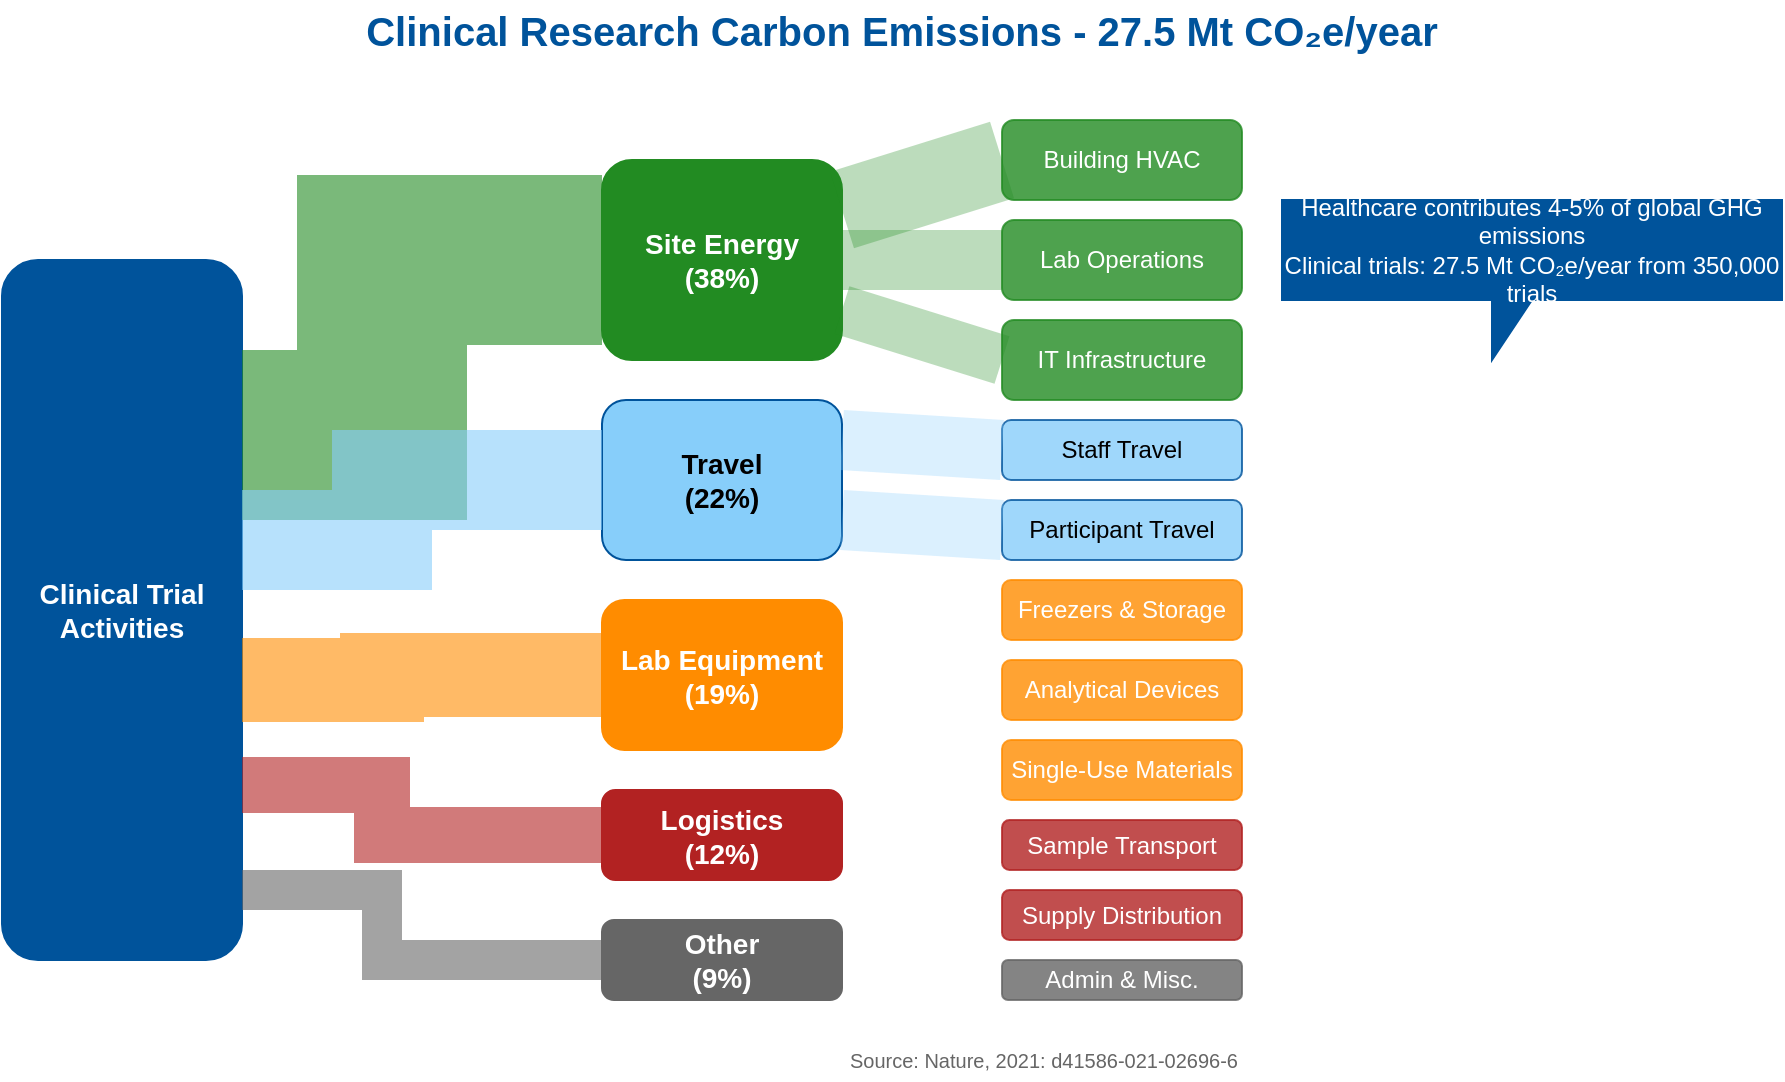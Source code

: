 <mxfile version="21.6.8" type="device">
  <diagram name="Research Emissions Sankey" id="emissions-sankey">
    <mxGraphModel dx="1422" dy="762" grid="1" gridSize="10" guides="1" tooltips="1" connect="1" arrows="1" fold="1" page="1" pageScale="1" pageWidth="1100" pageHeight="850" math="0" shadow="0">
      <root>
        <mxCell id="0" />
        <mxCell id="1" parent="0" />
        
        <!-- Title -->
        <mxCell id="2" value="&lt;font style=&quot;font-size: 20px;&quot;&gt;&lt;b&gt;Clinical Research Carbon Emissions - 27.5 Mt CO₂e/year&lt;/b&gt;&lt;/font&gt;" style="text;html=1;strokeColor=none;fillColor=none;align=center;verticalAlign=middle;whiteSpace=wrap;rounded=0;fontColor=#00539B;" vertex="1" parent="1">
          <mxGeometry x="220" y="20" width="660" height="30" as="geometry" />
        </mxCell>
        
        <!-- Main Source Node -->
        <mxCell id="3" value="&lt;font style=&quot;font-size: 14px;&quot;&gt;&lt;b&gt;Clinical Trial&lt;br&gt;Activities&lt;/b&gt;&lt;/font&gt;" style="rounded=1;whiteSpace=wrap;html=1;fillColor=#00539B;strokeColor=#00539B;fontColor=#FFFFFF;" vertex="1" parent="1">
          <mxGeometry x="100" y="150" width="120" height="350" as="geometry" />
        </mxCell>
        
        <!-- Emission Categories -->
        <!-- Site Energy -->
        <mxCell id="4" value="&lt;font style=&quot;font-size: 14px;&quot;&gt;&lt;b&gt;Site Energy&lt;br&gt;(38%)&lt;/b&gt;&lt;/font&gt;" style="rounded=1;whiteSpace=wrap;html=1;fillColor=#228B22;strokeColor=#228B22;fontColor=#FFFFFF;" vertex="1" parent="1">
          <mxGeometry x="400" y="100" width="120" height="100" as="geometry" />
        </mxCell>
        
        <!-- Travel -->
        <mxCell id="5" value="&lt;font style=&quot;font-size: 14px;&quot;&gt;&lt;b&gt;Travel&lt;br&gt;(22%)&lt;/b&gt;&lt;/font&gt;" style="rounded=1;whiteSpace=wrap;html=1;fillColor=#87CEFA;strokeColor=#00539B;fontColor=#000000;" vertex="1" parent="1">
          <mxGeometry x="400" y="220" width="120" height="80" as="geometry" />
        </mxCell>
        
        <!-- Lab Equipment -->
        <mxCell id="6" value="&lt;font style=&quot;font-size: 14px;&quot;&gt;&lt;b&gt;Lab Equipment&lt;br&gt;(19%)&lt;/b&gt;&lt;/font&gt;" style="rounded=1;whiteSpace=wrap;html=1;fillColor=#FF8C00;strokeColor=#FF8C00;fontColor=#FFFFFF;" vertex="1" parent="1">
          <mxGeometry x="400" y="320" width="120" height="75" as="geometry" />
        </mxCell>
        
        <!-- Logistics -->
        <mxCell id="7" value="&lt;font style=&quot;font-size: 14px;&quot;&gt;&lt;b&gt;Logistics&lt;br&gt;(12%)&lt;/b&gt;&lt;/font&gt;" style="rounded=1;whiteSpace=wrap;html=1;fillColor=#B22222;strokeColor=#B22222;fontColor=#FFFFFF;" vertex="1" parent="1">
          <mxGeometry x="400" y="415" width="120" height="45" as="geometry" />
        </mxCell>
        
        <!-- Other -->
        <mxCell id="8" value="&lt;font style=&quot;font-size: 14px;&quot;&gt;&lt;b&gt;Other&lt;br&gt;(9%)&lt;/b&gt;&lt;/font&gt;" style="rounded=1;whiteSpace=wrap;html=1;fillColor=#666666;strokeColor=#666666;fontColor=#FFFFFF;" vertex="1" parent="1">
          <mxGeometry x="400" y="480" width="120" height="40" as="geometry" />
        </mxCell>
        
        <!-- Sankey Flow Connectors -->
        <!-- Site Energy Flow -->
        <mxCell id="9" value="" style="endArrow=none;html=1;rounded=0;strokeWidth=85;strokeColor=#228B22;endFill=0;opacity=60;edgeStyle=orthogonalEdgeStyle;entryX=0;entryY=0.5;entryDx=0;entryDy=0;exitX=1;exitY=0.25;exitDx=0;exitDy=0;" edge="1" parent="1" source="3" target="4">
          <mxGeometry width="50" height="50" relative="1" as="geometry">
            <mxPoint x="520" y="370" as="sourcePoint" />
            <mxPoint x="570" y="320" as="targetPoint" />
            <Array as="points">
              <mxPoint x="290" y="238" />
              <mxPoint x="290" y="150" />
            </Array>
          </mxGeometry>
        </mxCell>
        
        <!-- Travel Flow -->
        <mxCell id="10" value="" style="endArrow=none;html=1;rounded=0;strokeWidth=50;strokeColor=#87CEFA;endFill=0;opacity=60;edgeStyle=orthogonalEdgeStyle;entryX=0;entryY=0.5;entryDx=0;entryDy=0;exitX=1;exitY=0.4;exitDx=0;exitDy=0;" edge="1" parent="1" source="3" target="5">
          <mxGeometry width="50" height="50" relative="1" as="geometry">
            <mxPoint x="520" y="370" as="sourcePoint" />
            <mxPoint x="570" y="320" as="targetPoint" />
            <Array as="points">
              <mxPoint x="290" y="290" />
              <mxPoint x="290" y="260" />
            </Array>
          </mxGeometry>
        </mxCell>
        
        <!-- Lab Equipment Flow -->
        <mxCell id="11" value="" style="endArrow=none;html=1;rounded=0;strokeWidth=42;strokeColor=#FF8C00;endFill=0;opacity=60;edgeStyle=orthogonalEdgeStyle;entryX=0;entryY=0.5;entryDx=0;entryDy=0;exitX=1;exitY=0.6;exitDx=0;exitDy=0;" edge="1" parent="1" source="3" target="6">
          <mxGeometry width="50" height="50" relative="1" as="geometry">
            <mxPoint x="230" y="350" as="sourcePoint" />
            <mxPoint x="570" y="320" as="targetPoint" />
            <Array as="points">
              <mxPoint x="290" y="360" />
              <mxPoint x="290" y="358" />
            </Array>
          </mxGeometry>
        </mxCell>
        
        <!-- Logistics Flow -->
        <mxCell id="12" value="" style="endArrow=none;html=1;rounded=0;strokeWidth=28;strokeColor=#B22222;endFill=0;opacity=60;edgeStyle=orthogonalEdgeStyle;entryX=0;entryY=0.5;entryDx=0;entryDy=0;exitX=1;exitY=0.75;exitDx=0;exitDy=0;" edge="1" parent="1" source="3" target="7">
          <mxGeometry width="50" height="50" relative="1" as="geometry">
            <mxPoint x="520" y="370" as="sourcePoint" />
            <mxPoint x="570" y="320" as="targetPoint" />
            <Array as="points">
              <mxPoint x="290" y="413" />
              <mxPoint x="290" y="438" />
            </Array>
          </mxGeometry>
        </mxCell>
        
        <!-- Other Flow -->
        <mxCell id="13" value="" style="endArrow=none;html=1;rounded=0;strokeWidth=20;strokeColor=#666666;endFill=0;opacity=60;edgeStyle=orthogonalEdgeStyle;entryX=0;entryY=0.5;entryDx=0;entryDy=0;exitX=1;exitY=0.9;exitDx=0;exitDy=0;" edge="1" parent="1" source="3" target="8">
          <mxGeometry width="50" height="50" relative="1" as="geometry">
            <mxPoint x="520" y="370" as="sourcePoint" />
            <mxPoint x="570" y="320" as="targetPoint" />
            <Array as="points">
              <mxPoint x="290" y="465" />
              <mxPoint x="290" y="500" />
            </Array>
          </mxGeometry>
        </mxCell>
        
        <!-- Subcategories -->
        <!-- Site Energy Subcategories -->
        <mxCell id="14" value="&lt;font style=&quot;font-size: 12px;&quot;&gt;Building HVAC&lt;/font&gt;" style="rounded=1;whiteSpace=wrap;html=1;fillColor=#228B22;strokeColor=#228B22;fontColor=#FFFFFF;opacity=80;" vertex="1" parent="1">
          <mxGeometry x="600" y="80" width="120" height="40" as="geometry" />
        </mxCell>
        
        <mxCell id="15" value="&lt;font style=&quot;font-size: 12px;&quot;&gt;Lab Operations&lt;/font&gt;" style="rounded=1;whiteSpace=wrap;html=1;fillColor=#228B22;strokeColor=#228B22;fontColor=#FFFFFF;opacity=80;" vertex="1" parent="1">
          <mxGeometry x="600" y="130" width="120" height="40" as="geometry" />
        </mxCell>
        
        <mxCell id="16" value="&lt;font style=&quot;font-size: 12px;&quot;&gt;IT Infrastructure&lt;/font&gt;" style="rounded=1;whiteSpace=wrap;html=1;fillColor=#228B22;strokeColor=#228B22;fontColor=#FFFFFF;opacity=80;" vertex="1" parent="1">
          <mxGeometry x="600" y="180" width="120" height="40" as="geometry" />
        </mxCell>
        
        <!-- Travel Subcategories -->
        <mxCell id="17" value="&lt;font style=&quot;font-size: 12px;&quot;&gt;Staff Travel&lt;/font&gt;" style="rounded=1;whiteSpace=wrap;html=1;fillColor=#87CEFA;strokeColor=#00539B;fontColor=#000000;opacity=80;" vertex="1" parent="1">
          <mxGeometry x="600" y="230" width="120" height="30" as="geometry" />
        </mxCell>
        
        <mxCell id="18" value="&lt;font style=&quot;font-size: 12px;&quot;&gt;Participant Travel&lt;/font&gt;" style="rounded=1;whiteSpace=wrap;html=1;fillColor=#87CEFA;strokeColor=#00539B;fontColor=#000000;opacity=80;" vertex="1" parent="1">
          <mxGeometry x="600" y="270" width="120" height="30" as="geometry" />
        </mxCell>
        
        <!-- Lab Equipment Subcategories -->
        <mxCell id="19" value="&lt;font style=&quot;font-size: 12px;&quot;&gt;Freezers &amp; Storage&lt;/font&gt;" style="rounded=1;whiteSpace=wrap;html=1;fillColor=#FF8C00;strokeColor=#FF8C00;fontColor=#FFFFFF;opacity=80;" vertex="1" parent="1">
          <mxGeometry x="600" y="310" width="120" height="30" as="geometry" />
        </mxCell>
        
        <mxCell id="20" value="&lt;font style=&quot;font-size: 12px;&quot;&gt;Analytical Devices&lt;/font&gt;" style="rounded=1;whiteSpace=wrap;html=1;fillColor=#FF8C00;strokeColor=#FF8C00;fontColor=#FFFFFF;opacity=80;" vertex="1" parent="1">
          <mxGeometry x="600" y="350" width="120" height="30" as="geometry" />
        </mxCell>
        
        <mxCell id="21" value="&lt;font style=&quot;font-size: 12px;&quot;&gt;Single-Use Materials&lt;/font&gt;" style="rounded=1;whiteSpace=wrap;html=1;fillColor=#FF8C00;strokeColor=#FF8C00;fontColor=#FFFFFF;opacity=80;" vertex="1" parent="1">
          <mxGeometry x="600" y="390" width="120" height="30" as="geometry" />
        </mxCell>
        
        <!-- Logistics Subcategories -->
        <mxCell id="22" value="&lt;font style=&quot;font-size: 12px;&quot;&gt;Sample Transport&lt;/font&gt;" style="rounded=1;whiteSpace=wrap;html=1;fillColor=#B22222;strokeColor=#B22222;fontColor=#FFFFFF;opacity=80;" vertex="1" parent="1">
          <mxGeometry x="600" y="430" width="120" height="25" as="geometry" />
        </mxCell>
        
        <mxCell id="23" value="&lt;font style=&quot;font-size: 12px;&quot;&gt;Supply Distribution&lt;/font&gt;" style="rounded=1;whiteSpace=wrap;html=1;fillColor=#B22222;strokeColor=#B22222;fontColor=#FFFFFF;opacity=80;" vertex="1" parent="1">
          <mxGeometry x="600" y="465" width="120" height="25" as="geometry" />
        </mxCell>
        
        <!-- Other Subcategory -->
        <mxCell id="24" value="&lt;font style=&quot;font-size: 12px;&quot;&gt;Admin &amp; Misc.&lt;/font&gt;" style="rounded=1;whiteSpace=wrap;html=1;fillColor=#666666;strokeColor=#666666;fontColor=#FFFFFF;opacity=80;" vertex="1" parent="1">
          <mxGeometry x="600" y="500" width="120" height="20" as="geometry" />
        </mxCell>
        
        <!-- Connecting Flows to Subcategories -->
        <!-- Site Energy Subcategory Connections -->
        <mxCell id="25" value="" style="endArrow=none;html=1;rounded=0;strokeWidth=40;strokeColor=#228B22;endFill=0;opacity=30;entryX=0;entryY=0.5;entryDx=0;entryDy=0;exitX=1;exitY=0.25;exitDx=0;exitDy=0;" edge="1" parent="1" source="4" target="14">
          <mxGeometry width="50" height="50" relative="1" as="geometry">
            <mxPoint x="520" y="370" as="sourcePoint" />
            <mxPoint x="570" y="320" as="targetPoint" />
          </mxGeometry>
        </mxCell>
        
        <mxCell id="26" value="" style="endArrow=none;html=1;rounded=0;strokeWidth=30;strokeColor=#228B22;endFill=0;opacity=30;entryX=0;entryY=0.5;entryDx=0;entryDy=0;exitX=1;exitY=0.5;exitDx=0;exitDy=0;" edge="1" parent="1" source="4" target="15">
          <mxGeometry width="50" height="50" relative="1" as="geometry">
            <mxPoint x="520" y="370" as="sourcePoint" />
            <mxPoint x="570" y="320" as="targetPoint" />
          </mxGeometry>
        </mxCell>
        
        <mxCell id="27" value="" style="endArrow=none;html=1;rounded=0;strokeWidth=25;strokeColor=#228B22;endFill=0;opacity=30;entryX=0;entryY=0.5;entryDx=0;entryDy=0;exitX=1;exitY=0.75;exitDx=0;exitDy=0;" edge="1" parent="1" source="4" target="16">
          <mxGeometry width="50" height="50" relative="1" as="geometry">
            <mxPoint x="520" y="370" as="sourcePoint" />
            <mxPoint x="570" y="320" as="targetPoint" />
          </mxGeometry>
        </mxCell>
        
        <!-- Travel Subcategory Connections -->
        <mxCell id="28" value="" style="endArrow=none;html=1;rounded=0;strokeWidth=30;strokeColor=#87CEFA;endFill=0;opacity=30;entryX=0;entryY=0.5;entryDx=0;entryDy=0;exitX=1;exitY=0.25;exitDx=0;exitDy=0;" edge="1" parent="1" source="5" target="17">
          <mxGeometry width="50" height="50" relative="1" as="geometry">
            <mxPoint x="520" y="370" as="sourcePoint" />
            <mxPoint x="570" y="320" as="targetPoint" />
          </mxGeometry>
        </mxCell>
        
        <mxCell id="29" value="" style="endArrow=none;html=1;rounded=0;strokeWidth=30;strokeColor=#87CEFA;endFill=0;opacity=30;entryX=0;entryY=0.5;entryDx=0;entryDy=0;exitX=1;exitY=0.75;exitDx=0;exitDy=0;" edge="1" parent="1" source="5" target="18">
          <mxGeometry width="50" height="50" relative="1" as="geometry">
            <mxPoint x="520" y="370" as="sourcePoint" />
            <mxPoint x="570" y="320" as="targetPoint" />
          </mxGeometry>
        </mxCell>
        
        <!-- Footer with source -->
        <mxCell id="30" value="Source: Nature, 2021: d41586-021-02696-6" style="text;html=1;strokeColor=none;fillColor=none;align=right;verticalAlign=middle;whiteSpace=wrap;rounded=0;fontColor=#666666;fontSize=10;" vertex="1" parent="1">
          <mxGeometry x="470" y="540" width="250" height="20" as="geometry" />
        </mxCell>
        
        <!-- Call-out Box with Key Insight -->
        <mxCell id="31" value="Healthcare contributes 4-5% of global GHG emissions&#xa;Clinical trials: 27.5 Mt CO₂e/year from 350,000 trials" style="shape=callout;whiteSpace=wrap;html=1;perimeter=calloutPerimeter;position2=0.42;fillColor=#00539B;fontColor=#FFFFFF;strokeColor=#00539B;base=20;size=30;position=0.42;" vertex="1" parent="1">
          <mxGeometry x="740" y="120" width="250" height="80" as="geometry" />
        </mxCell>
      </root>
    </mxGraphModel>
  </diagram>
</mxfile>
